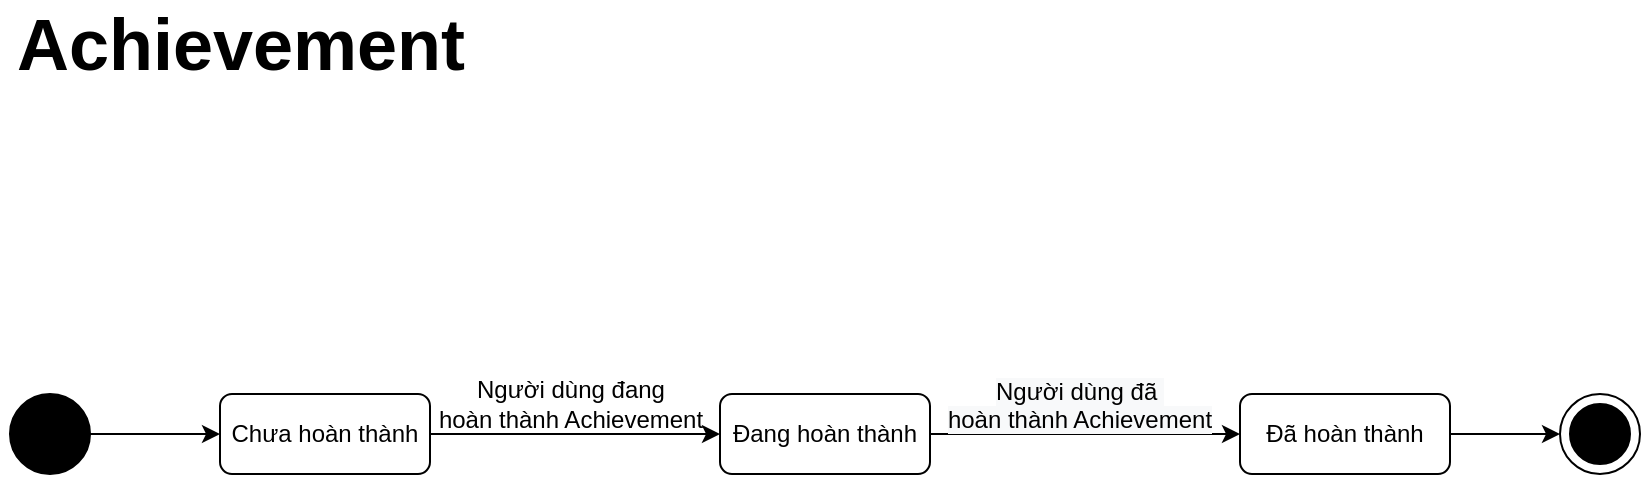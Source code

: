 <mxfile version="13.6.5">
    <diagram id="XHE4mweBeiq4vwxRf4Bt" name="Page-1">
        <mxGraphModel dx="990" dy="585" grid="1" gridSize="10" guides="1" tooltips="1" connect="1" arrows="1" fold="1" page="1" pageScale="1" pageWidth="850" pageHeight="1100" background="#FFFFFF" math="0" shadow="0">
            <root>
                <mxCell id="0"/>
                <mxCell id="1" parent="0"/>
                <mxCell id="80" style="rounded=0;orthogonalLoop=1;jettySize=auto;html=1;entryX=0;entryY=0.5;entryDx=0;entryDy=0;" parent="1" source="3" target="13" edge="1">
                    <mxGeometry relative="1" as="geometry"/>
                </mxCell>
                <mxCell id="3" value="" style="shape=ellipse;html=1;fillColor=#000000;fontSize=18;fontColor=#ffffff;" parent="1" vertex="1">
                    <mxGeometry x="25" y="240" width="40" height="40" as="geometry"/>
                </mxCell>
                <mxCell id="4" value="" style="shape=mxgraph.sysml.actFinal;html=1;verticalLabelPosition=bottom;labelBackgroundColor=#ffffff;verticalAlign=top;" parent="1" vertex="1">
                    <mxGeometry x="800" y="240" width="40" height="40" as="geometry"/>
                </mxCell>
                <mxCell id="81" style="edgeStyle=none;rounded=0;orthogonalLoop=1;jettySize=auto;html=1;entryX=0;entryY=0.5;entryDx=0;entryDy=0;" parent="1" source="13" target="78" edge="1">
                    <mxGeometry relative="1" as="geometry"/>
                </mxCell>
                <mxCell id="13" value="Chưa hoàn thành" style="shape=rect;rounded=1;html=1;whiteSpace=wrap;align=center;" parent="1" vertex="1">
                    <mxGeometry x="130" y="240" width="105" height="40" as="geometry"/>
                </mxCell>
                <mxCell id="82" style="edgeStyle=none;rounded=0;orthogonalLoop=1;jettySize=auto;html=1;" parent="1" source="78" target="79" edge="1">
                    <mxGeometry relative="1" as="geometry"/>
                </mxCell>
                <mxCell id="78" value="Đang hoàn thành" style="shape=rect;rounded=1;html=1;whiteSpace=wrap;align=center;" parent="1" vertex="1">
                    <mxGeometry x="380" y="240" width="105" height="40" as="geometry"/>
                </mxCell>
                <mxCell id="83" style="edgeStyle=none;rounded=0;orthogonalLoop=1;jettySize=auto;html=1;" parent="1" source="79" target="4" edge="1">
                    <mxGeometry relative="1" as="geometry"/>
                </mxCell>
                <mxCell id="79" value="Đã hoàn thành" style="shape=rect;rounded=1;html=1;whiteSpace=wrap;align=center;" parent="1" vertex="1">
                    <mxGeometry x="640" y="240" width="105" height="40" as="geometry"/>
                </mxCell>
                <mxCell id="84" value="&lt;span style=&quot;font-size: 36px&quot;&gt;&lt;b&gt;Achievement&lt;/b&gt;&lt;/span&gt;" style="text;html=1;align=center;verticalAlign=middle;resizable=0;points=[];autosize=1;" parent="1" vertex="1">
                    <mxGeometry x="20" y="50" width="240" height="30" as="geometry"/>
                </mxCell>
                <mxCell id="85" value="Người dùng đang &lt;br&gt;hoàn thành Achievement" style="text;html=1;align=center;verticalAlign=middle;resizable=0;points=[];autosize=1;" parent="1" vertex="1">
                    <mxGeometry x="230" y="230" width="150" height="30" as="geometry"/>
                </mxCell>
                <mxCell id="86" value="&lt;span style=&quot;color: rgb(0 , 0 , 0) ; font-family: &amp;#34;helvetica&amp;#34; ; font-size: 12px ; font-style: normal ; font-weight: 400 ; letter-spacing: normal ; text-indent: 0px ; text-transform: none ; word-spacing: 0px ; background-color: rgb(248 , 249 , 250) ; display: inline ; float: none&quot;&gt;Người dùng đã&lt;span&gt;&amp;nbsp;&lt;/span&gt;&lt;/span&gt;&lt;br style=&quot;color: rgb(0 , 0 , 0) ; font-family: &amp;#34;helvetica&amp;#34; ; font-size: 12px ; font-style: normal ; font-weight: 400 ; letter-spacing: normal ; text-indent: 0px ; text-transform: none ; word-spacing: 0px ; background-color: rgb(248 , 249 , 250)&quot;&gt;&lt;span style=&quot;color: rgb(0 , 0 , 0) ; font-family: &amp;#34;helvetica&amp;#34; ; font-size: 12px ; font-style: normal ; font-weight: 400 ; letter-spacing: normal ; text-indent: 0px ; text-transform: none ; word-spacing: 0px ; background-color: rgb(248 , 249 , 250) ; display: inline ; float: none&quot;&gt;hoàn thành Achievement&lt;/span&gt;" style="text;whiteSpace=wrap;html=1;align=center;" parent="1" vertex="1">
                    <mxGeometry x="490" y="225" width="140" height="40" as="geometry"/>
                </mxCell>
            </root>
        </mxGraphModel>
    </diagram>
</mxfile>